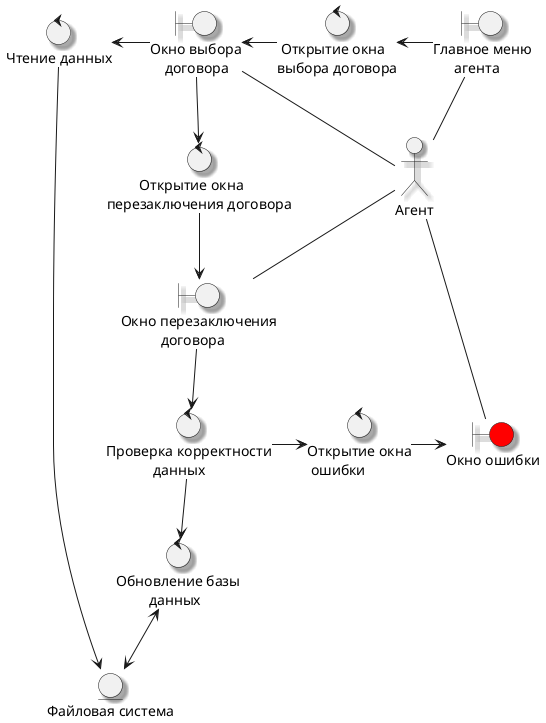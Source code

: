 @startuml
skinparam Shadowing true
actor "Агент" as agent
boundary "Главное меню\n      агента" as mainMenuAc
boundary "Окно выбора\n    договора" as contractWindow
boundary "Окно перезаключения\n           договора" as reContractWindow
boundary "Окно ошибки" as errorWindow #Red

control " Открытие окна\nвыбора договора" as contractWindowControl
control "         Открытие окна\nперезаключения договора" as reContractWindowControl
control "Обновление базы\n         данных" as updateDatabase
control "Открытие окна\n ошибки" as errorWindowControl
control "Проверка корректности\n             данных" as checkCorrectData
control "Чтение данных" as readData

entity "Файловая система" as fs

agent -u- mainMenuAc
mainMenuAc -l-> contractWindowControl
contractWindowControl -l-> contractWindow
contractWindow --> reContractWindowControl
contractWindow -l-> readData
readData --> fs
reContractWindowControl --> reContractWindow
reContractWindow --> checkCorrectData
checkCorrectData --> updateDatabase
checkCorrectData -r-> errorWindowControl
updateDatabase <--> fs
errorWindowControl -r-> errorWindow

agent -- contractWindow
agent -- reContractWindow
agent -- errorWindow

@enduml